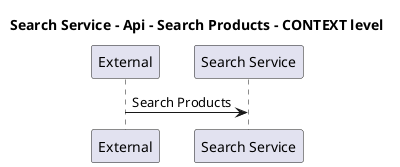 @startuml

title Search Service - Api - Search Products - CONTEXT level

participant "External" as C4InterFlow.SoftwareSystems.ExternalSystem
participant "Search Service" as ECommercePlatform.SoftwareSystems.SearchService

C4InterFlow.SoftwareSystems.ExternalSystem -> ECommercePlatform.SoftwareSystems.SearchService : Search Products


@enduml
